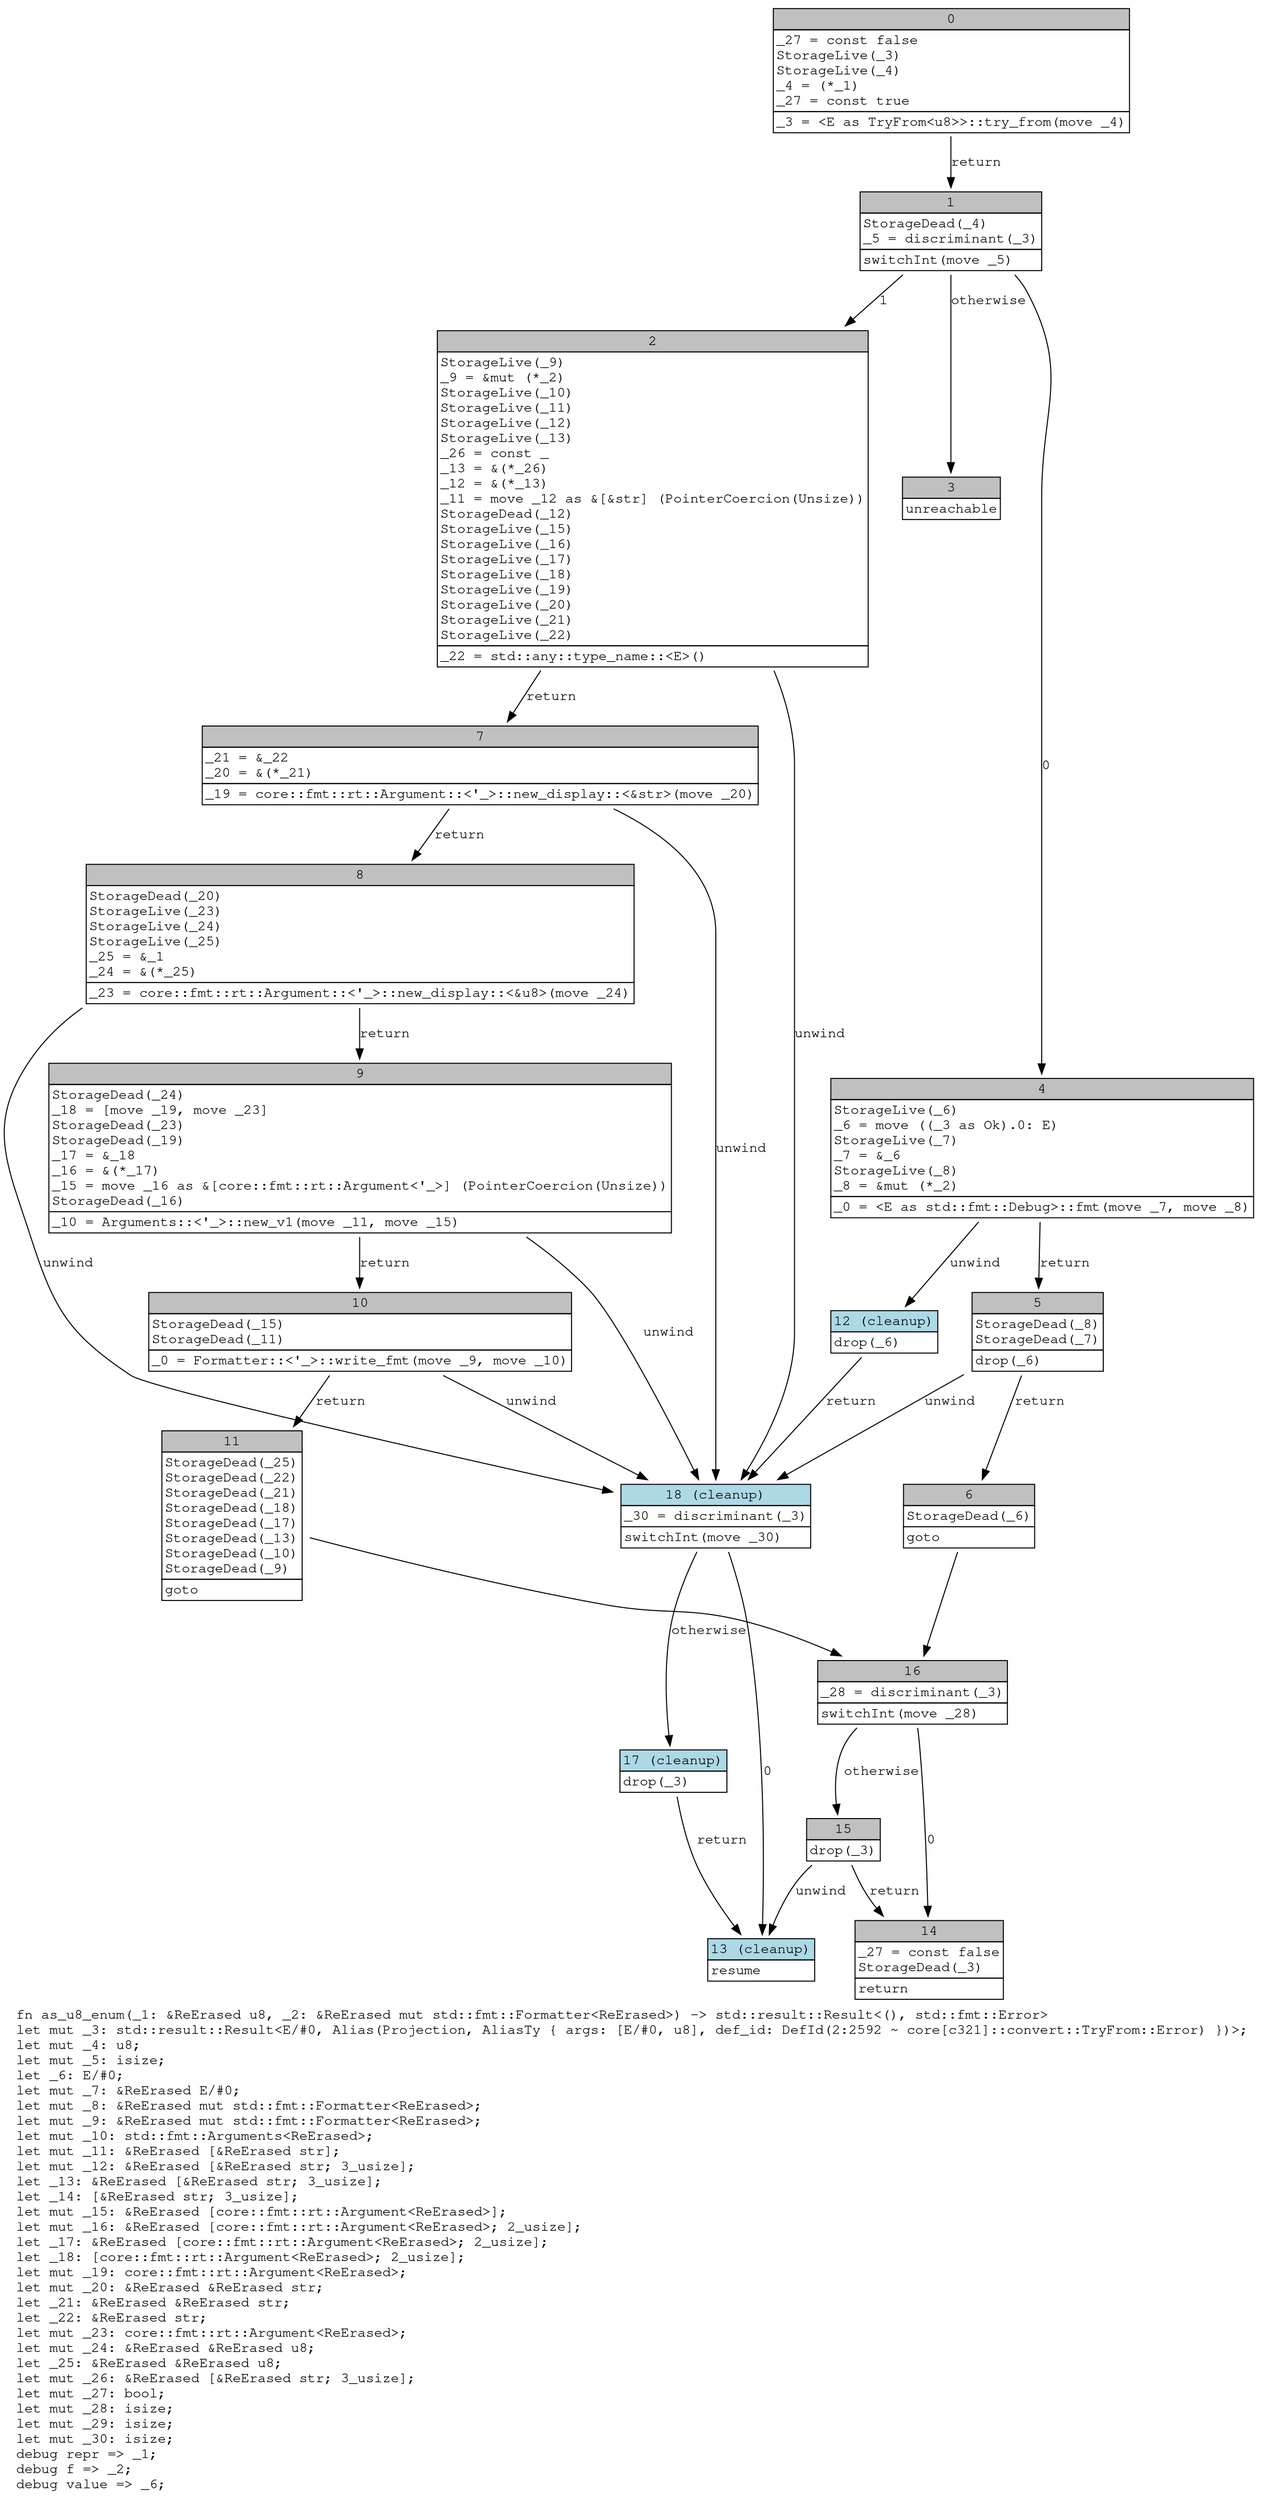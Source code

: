 digraph Mir_0_993 {
    graph [fontname="Courier, monospace"];
    node [fontname="Courier, monospace"];
    edge [fontname="Courier, monospace"];
    label=<fn as_u8_enum(_1: &amp;ReErased u8, _2: &amp;ReErased mut std::fmt::Formatter&lt;ReErased&gt;) -&gt; std::result::Result&lt;(), std::fmt::Error&gt;<br align="left"/>let mut _3: std::result::Result&lt;E/#0, Alias(Projection, AliasTy { args: [E/#0, u8], def_id: DefId(2:2592 ~ core[c321]::convert::TryFrom::Error) })&gt;;<br align="left"/>let mut _4: u8;<br align="left"/>let mut _5: isize;<br align="left"/>let _6: E/#0;<br align="left"/>let mut _7: &amp;ReErased E/#0;<br align="left"/>let mut _8: &amp;ReErased mut std::fmt::Formatter&lt;ReErased&gt;;<br align="left"/>let mut _9: &amp;ReErased mut std::fmt::Formatter&lt;ReErased&gt;;<br align="left"/>let mut _10: std::fmt::Arguments&lt;ReErased&gt;;<br align="left"/>let mut _11: &amp;ReErased [&amp;ReErased str];<br align="left"/>let mut _12: &amp;ReErased [&amp;ReErased str; 3_usize];<br align="left"/>let _13: &amp;ReErased [&amp;ReErased str; 3_usize];<br align="left"/>let _14: [&amp;ReErased str; 3_usize];<br align="left"/>let mut _15: &amp;ReErased [core::fmt::rt::Argument&lt;ReErased&gt;];<br align="left"/>let mut _16: &amp;ReErased [core::fmt::rt::Argument&lt;ReErased&gt;; 2_usize];<br align="left"/>let _17: &amp;ReErased [core::fmt::rt::Argument&lt;ReErased&gt;; 2_usize];<br align="left"/>let _18: [core::fmt::rt::Argument&lt;ReErased&gt;; 2_usize];<br align="left"/>let mut _19: core::fmt::rt::Argument&lt;ReErased&gt;;<br align="left"/>let mut _20: &amp;ReErased &amp;ReErased str;<br align="left"/>let _21: &amp;ReErased &amp;ReErased str;<br align="left"/>let _22: &amp;ReErased str;<br align="left"/>let mut _23: core::fmt::rt::Argument&lt;ReErased&gt;;<br align="left"/>let mut _24: &amp;ReErased &amp;ReErased u8;<br align="left"/>let _25: &amp;ReErased &amp;ReErased u8;<br align="left"/>let mut _26: &amp;ReErased [&amp;ReErased str; 3_usize];<br align="left"/>let mut _27: bool;<br align="left"/>let mut _28: isize;<br align="left"/>let mut _29: isize;<br align="left"/>let mut _30: isize;<br align="left"/>debug repr =&gt; _1;<br align="left"/>debug f =&gt; _2;<br align="left"/>debug value =&gt; _6;<br align="left"/>>;
    bb0__0_993 [shape="none", label=<<table border="0" cellborder="1" cellspacing="0"><tr><td bgcolor="gray" align="center" colspan="1">0</td></tr><tr><td align="left" balign="left">_27 = const false<br/>StorageLive(_3)<br/>StorageLive(_4)<br/>_4 = (*_1)<br/>_27 = const true<br/></td></tr><tr><td align="left">_3 = &lt;E as TryFrom&lt;u8&gt;&gt;::try_from(move _4)</td></tr></table>>];
    bb1__0_993 [shape="none", label=<<table border="0" cellborder="1" cellspacing="0"><tr><td bgcolor="gray" align="center" colspan="1">1</td></tr><tr><td align="left" balign="left">StorageDead(_4)<br/>_5 = discriminant(_3)<br/></td></tr><tr><td align="left">switchInt(move _5)</td></tr></table>>];
    bb2__0_993 [shape="none", label=<<table border="0" cellborder="1" cellspacing="0"><tr><td bgcolor="gray" align="center" colspan="1">2</td></tr><tr><td align="left" balign="left">StorageLive(_9)<br/>_9 = &amp;mut (*_2)<br/>StorageLive(_10)<br/>StorageLive(_11)<br/>StorageLive(_12)<br/>StorageLive(_13)<br/>_26 = const _<br/>_13 = &amp;(*_26)<br/>_12 = &amp;(*_13)<br/>_11 = move _12 as &amp;[&amp;str] (PointerCoercion(Unsize))<br/>StorageDead(_12)<br/>StorageLive(_15)<br/>StorageLive(_16)<br/>StorageLive(_17)<br/>StorageLive(_18)<br/>StorageLive(_19)<br/>StorageLive(_20)<br/>StorageLive(_21)<br/>StorageLive(_22)<br/></td></tr><tr><td align="left">_22 = std::any::type_name::&lt;E&gt;()</td></tr></table>>];
    bb3__0_993 [shape="none", label=<<table border="0" cellborder="1" cellspacing="0"><tr><td bgcolor="gray" align="center" colspan="1">3</td></tr><tr><td align="left">unreachable</td></tr></table>>];
    bb4__0_993 [shape="none", label=<<table border="0" cellborder="1" cellspacing="0"><tr><td bgcolor="gray" align="center" colspan="1">4</td></tr><tr><td align="left" balign="left">StorageLive(_6)<br/>_6 = move ((_3 as Ok).0: E)<br/>StorageLive(_7)<br/>_7 = &amp;_6<br/>StorageLive(_8)<br/>_8 = &amp;mut (*_2)<br/></td></tr><tr><td align="left">_0 = &lt;E as std::fmt::Debug&gt;::fmt(move _7, move _8)</td></tr></table>>];
    bb5__0_993 [shape="none", label=<<table border="0" cellborder="1" cellspacing="0"><tr><td bgcolor="gray" align="center" colspan="1">5</td></tr><tr><td align="left" balign="left">StorageDead(_8)<br/>StorageDead(_7)<br/></td></tr><tr><td align="left">drop(_6)</td></tr></table>>];
    bb6__0_993 [shape="none", label=<<table border="0" cellborder="1" cellspacing="0"><tr><td bgcolor="gray" align="center" colspan="1">6</td></tr><tr><td align="left" balign="left">StorageDead(_6)<br/></td></tr><tr><td align="left">goto</td></tr></table>>];
    bb7__0_993 [shape="none", label=<<table border="0" cellborder="1" cellspacing="0"><tr><td bgcolor="gray" align="center" colspan="1">7</td></tr><tr><td align="left" balign="left">_21 = &amp;_22<br/>_20 = &amp;(*_21)<br/></td></tr><tr><td align="left">_19 = core::fmt::rt::Argument::&lt;'_&gt;::new_display::&lt;&amp;str&gt;(move _20)</td></tr></table>>];
    bb8__0_993 [shape="none", label=<<table border="0" cellborder="1" cellspacing="0"><tr><td bgcolor="gray" align="center" colspan="1">8</td></tr><tr><td align="left" balign="left">StorageDead(_20)<br/>StorageLive(_23)<br/>StorageLive(_24)<br/>StorageLive(_25)<br/>_25 = &amp;_1<br/>_24 = &amp;(*_25)<br/></td></tr><tr><td align="left">_23 = core::fmt::rt::Argument::&lt;'_&gt;::new_display::&lt;&amp;u8&gt;(move _24)</td></tr></table>>];
    bb9__0_993 [shape="none", label=<<table border="0" cellborder="1" cellspacing="0"><tr><td bgcolor="gray" align="center" colspan="1">9</td></tr><tr><td align="left" balign="left">StorageDead(_24)<br/>_18 = [move _19, move _23]<br/>StorageDead(_23)<br/>StorageDead(_19)<br/>_17 = &amp;_18<br/>_16 = &amp;(*_17)<br/>_15 = move _16 as &amp;[core::fmt::rt::Argument&lt;'_&gt;] (PointerCoercion(Unsize))<br/>StorageDead(_16)<br/></td></tr><tr><td align="left">_10 = Arguments::&lt;'_&gt;::new_v1(move _11, move _15)</td></tr></table>>];
    bb10__0_993 [shape="none", label=<<table border="0" cellborder="1" cellspacing="0"><tr><td bgcolor="gray" align="center" colspan="1">10</td></tr><tr><td align="left" balign="left">StorageDead(_15)<br/>StorageDead(_11)<br/></td></tr><tr><td align="left">_0 = Formatter::&lt;'_&gt;::write_fmt(move _9, move _10)</td></tr></table>>];
    bb11__0_993 [shape="none", label=<<table border="0" cellborder="1" cellspacing="0"><tr><td bgcolor="gray" align="center" colspan="1">11</td></tr><tr><td align="left" balign="left">StorageDead(_25)<br/>StorageDead(_22)<br/>StorageDead(_21)<br/>StorageDead(_18)<br/>StorageDead(_17)<br/>StorageDead(_13)<br/>StorageDead(_10)<br/>StorageDead(_9)<br/></td></tr><tr><td align="left">goto</td></tr></table>>];
    bb12__0_993 [shape="none", label=<<table border="0" cellborder="1" cellspacing="0"><tr><td bgcolor="lightblue" align="center" colspan="1">12 (cleanup)</td></tr><tr><td align="left">drop(_6)</td></tr></table>>];
    bb13__0_993 [shape="none", label=<<table border="0" cellborder="1" cellspacing="0"><tr><td bgcolor="lightblue" align="center" colspan="1">13 (cleanup)</td></tr><tr><td align="left">resume</td></tr></table>>];
    bb14__0_993 [shape="none", label=<<table border="0" cellborder="1" cellspacing="0"><tr><td bgcolor="gray" align="center" colspan="1">14</td></tr><tr><td align="left" balign="left">_27 = const false<br/>StorageDead(_3)<br/></td></tr><tr><td align="left">return</td></tr></table>>];
    bb15__0_993 [shape="none", label=<<table border="0" cellborder="1" cellspacing="0"><tr><td bgcolor="gray" align="center" colspan="1">15</td></tr><tr><td align="left">drop(_3)</td></tr></table>>];
    bb16__0_993 [shape="none", label=<<table border="0" cellborder="1" cellspacing="0"><tr><td bgcolor="gray" align="center" colspan="1">16</td></tr><tr><td align="left" balign="left">_28 = discriminant(_3)<br/></td></tr><tr><td align="left">switchInt(move _28)</td></tr></table>>];
    bb17__0_993 [shape="none", label=<<table border="0" cellborder="1" cellspacing="0"><tr><td bgcolor="lightblue" align="center" colspan="1">17 (cleanup)</td></tr><tr><td align="left">drop(_3)</td></tr></table>>];
    bb18__0_993 [shape="none", label=<<table border="0" cellborder="1" cellspacing="0"><tr><td bgcolor="lightblue" align="center" colspan="1">18 (cleanup)</td></tr><tr><td align="left" balign="left">_30 = discriminant(_3)<br/></td></tr><tr><td align="left">switchInt(move _30)</td></tr></table>>];
    bb0__0_993 -> bb1__0_993 [label="return"];
    bb1__0_993 -> bb4__0_993 [label="0"];
    bb1__0_993 -> bb2__0_993 [label="1"];
    bb1__0_993 -> bb3__0_993 [label="otherwise"];
    bb2__0_993 -> bb7__0_993 [label="return"];
    bb2__0_993 -> bb18__0_993 [label="unwind"];
    bb4__0_993 -> bb5__0_993 [label="return"];
    bb4__0_993 -> bb12__0_993 [label="unwind"];
    bb5__0_993 -> bb6__0_993 [label="return"];
    bb5__0_993 -> bb18__0_993 [label="unwind"];
    bb6__0_993 -> bb16__0_993 [label=""];
    bb7__0_993 -> bb8__0_993 [label="return"];
    bb7__0_993 -> bb18__0_993 [label="unwind"];
    bb8__0_993 -> bb9__0_993 [label="return"];
    bb8__0_993 -> bb18__0_993 [label="unwind"];
    bb9__0_993 -> bb10__0_993 [label="return"];
    bb9__0_993 -> bb18__0_993 [label="unwind"];
    bb10__0_993 -> bb11__0_993 [label="return"];
    bb10__0_993 -> bb18__0_993 [label="unwind"];
    bb11__0_993 -> bb16__0_993 [label=""];
    bb12__0_993 -> bb18__0_993 [label="return"];
    bb15__0_993 -> bb14__0_993 [label="return"];
    bb15__0_993 -> bb13__0_993 [label="unwind"];
    bb16__0_993 -> bb14__0_993 [label="0"];
    bb16__0_993 -> bb15__0_993 [label="otherwise"];
    bb17__0_993 -> bb13__0_993 [label="return"];
    bb18__0_993 -> bb13__0_993 [label="0"];
    bb18__0_993 -> bb17__0_993 [label="otherwise"];
}
